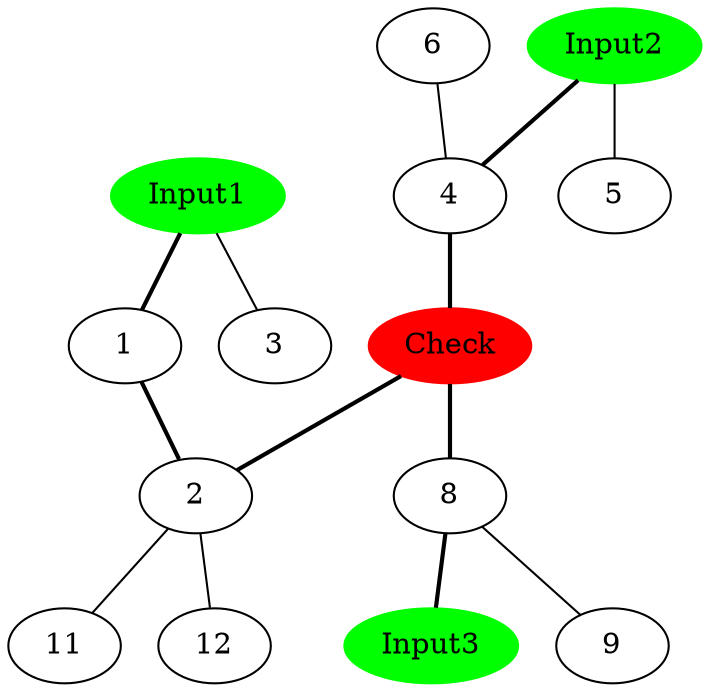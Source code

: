 strict graph  {
	Input1 [color=green,
		style=filled];
	Input2 [color=green,
		style=filled];
	Input3 [color=green,
		style=filled];
	Check [color=red,
		style=filled];
	Input1 -- 1	 [len=2, style=bold];
	Input1 -- 3	 [len=2];
	1 -- 2	 [len=2, style=bold];
	2 -- 11 [len=2];
	2 -- 12 [len=2];
	Check -- 2	 [len=2, style=bold];
	Check -- 8 [len=2, style=bold];
	8 -- 9 	[len=2];
	8 -- Input3	[len=2, style=bold];
	4 -- Check	 [len=2, style=bold];
	Input2 -- 4	 [len=2, style=bold];
	6 -- 4	 [len=2];
	Input2 -- 5	 [len=2];
}

